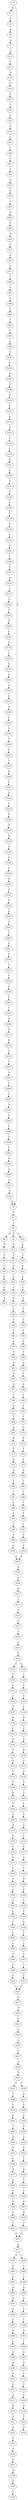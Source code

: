 strict digraph  {
	S0 -> S1 [ label = G ];
	S0 -> S2 [ label = G ];
	S1 -> S3 [ label = T ];
	S2 -> S4 [ label = G ];
	S3 -> S5 [ label = C ];
	S4 -> S6 [ label = T ];
	S5 -> S7 [ label = A ];
	S6 -> S8 [ label = A ];
	S6 -> S9 [ label = G ];
	S6 -> S10 [ label = C ];
	S7 -> S11 [ label = C ];
	S8 -> S12 [ label = G ];
	S9 -> S13 [ label = G ];
	S10 -> S14 [ label = G ];
	S11 -> S15 [ label = T ];
	S12 -> S16 [ label = T ];
	S13 -> S17 [ label = T ];
	S14 -> S18 [ label = T ];
	S15 -> S19 [ label = G ];
	S16 -> S20 [ label = G ];
	S17 -> S21 [ label = G ];
	S18 -> S22 [ label = G ];
	S19 -> S23 [ label = G ];
	S20 -> S24 [ label = C ];
	S21 -> S25 [ label = A ];
	S22 -> S26 [ label = T ];
	S23 -> S27 [ label = T ];
	S24 -> S28 [ label = C ];
	S25 -> S29 [ label = C ];
	S26 -> S30 [ label = C ];
	S27 -> S31 [ label = A ];
	S28 -> S32 [ label = A ];
	S29 -> S33 [ label = A ];
	S30 -> S34 [ label = A ];
	S31 -> S35 [ label = C ];
	S33 -> S36 [ label = C ];
	S34 -> S37 [ label = C ];
	S35 -> S38 [ label = C ];
	S36 -> S39 [ label = T ];
	S37 -> S40 [ label = T ];
	S38 -> S41 [ label = T ];
	S39 -> S42 [ label = C ];
	S40 -> S43 [ label = C ];
	S41 -> S44 [ label = C ];
	S42 -> S45 [ label = A ];
	S43 -> S46 [ label = G ];
	S44 -> S47 [ label = T ];
	S45 -> S48 [ label = T ];
	S46 -> S49 [ label = T ];
	S47 -> S50 [ label = T ];
	S48 -> S51 [ label = G ];
	S49 -> S52 [ label = G ];
	S50 -> S53 [ label = G ];
	S51 -> S54 [ label = T ];
	S52 -> S55 [ label = T ];
	S53 -> S56 [ label = G ];
	S54 -> S57 [ label = A ];
	S55 -> S58 [ label = A ];
	S56 -> S59 [ label = T ];
	S57 -> S60 [ label = T ];
	S58 -> S61 [ label = T ];
	S59 -> S62 [ label = G ];
	S60 -> S63 [ label = C ];
	S61 -> S64 [ label = T ];
	S62 -> S65 [ label = T ];
	S63 -> S66 [ label = T ];
	S64 -> S67 [ label = T ];
	S65 -> S68 [ label = A ];
	S66 -> S69 [ label = A ];
	S67 -> S70 [ label = G ];
	S68 -> S71 [ label = T ];
	S69 -> S72 [ label = G ];
	S70 -> S73 [ label = G ];
	S71 -> S74 [ label = A ];
	S72 -> S75 [ label = T ];
	S73 -> S76 [ label = T ];
	S74 -> S77 [ label = T ];
	S75 -> S78 [ label = G ];
	S76 -> S79 [ label = G ];
	S77 -> S80 [ label = T ];
	S78 -> S81 [ label = A ];
	S79 -> S82 [ label = G ];
	S80 -> S83 [ label = T ];
	S81 -> S84 [ label = T ];
	S82 -> S85 [ label = T ];
	S83 -> S86 [ label = A ];
	S84 -> S87 [ label = T ];
	S85 -> S88 [ label = C ];
	S86 -> S89 [ label = T ];
	S87 -> S90 [ label = C ];
	S88 -> S91 [ label = C ];
	S89 -> S92 [ label = T ];
	S90 -> S93 [ label = T ];
	S91 -> S94 [ label = T ];
	S92 -> S95 [ label = T ];
	S93 -> S96 [ label = T ];
	S94 -> S97 [ label = T ];
	S95 -> S98 [ label = C ];
	S96 -> S99 [ label = C ];
	S97 -> S100 [ label = C ];
	S98 -> S101 [ label = C ];
	S99 -> S102 [ label = T ];
	S100 -> S103 [ label = T ];
	S101 -> S104 [ label = T ];
	S102 -> S105 [ label = A ];
	S103 -> S105 [ label = A ];
	S104 -> S106 [ label = G ];
	S105 -> S107 [ label = A ];
	S106 -> S108 [ label = T ];
	S107 -> S109 [ label = G ];
	S108 -> S110 [ label = C ];
	S109 -> S111 [ label = G ];
	S110 -> S112 [ label = T ];
	S111 -> S113 [ label = T ];
	S112 -> S114 [ label = A ];
	S113 -> S115 [ label = T ];
	S114 -> S116 [ label = A ];
	S115 -> S117 [ label = T ];
	S116 -> S118 [ label = C ];
	S117 -> S119 [ label = C ];
	S118 -> S120 [ label = C ];
	S119 -> S121 [ label = T ];
	S120 -> S122 [ label = A ];
	S121 -> S123 [ label = C ];
	S122 -> S124 [ label = G ];
	S123 -> S125 [ label = C ];
	S123 -> S126 [ label = A ];
	S124 -> S127 [ label = T ];
	S125 -> S128 [ label = C ];
	S126 -> S129 [ label = C ];
	S127 -> S130 [ label = C ];
	S128 -> S131 [ label = C ];
	S129 -> S132 [ label = C ];
	S130 -> S133 [ label = C ];
	S131 -> S134 [ label = C ];
	S132 -> S135 [ label = C ];
	S133 -> S136 [ label = T ];
	S134 -> S137 [ label = T ];
	S135 -> S138 [ label = C ];
	S136 -> S139 [ label = T ];
	S137 -> S140 [ label = A ];
	S138 -> S141 [ label = G ];
	S139 -> S142 [ label = C ];
	S140 -> S143 [ label = C ];
	S141 -> S144 [ label = C ];
	S142 -> S145 [ label = A ];
	S143 -> S146 [ label = A ];
	S144 -> S147 [ label = A ];
	S145 -> S148 [ label = T ];
	S146 -> S149 [ label = G ];
	S147 -> S150 [ label = G ];
	S148 -> S151 [ label = C ];
	S149 -> S152 [ label = A ];
	S150 -> S153 [ label = G ];
	S151 -> S154 [ label = A ];
	S152 -> S155 [ label = T ];
	S153 -> S156 [ label = T ];
	S154 -> S157 [ label = T ];
	S155 -> S158 [ label = C ];
	S156 -> S159 [ label = C ];
	S157 -> S160 [ label = G ];
	S158 -> S161 [ label = G ];
	S159 -> S162 [ label = G ];
	S160 -> S163 [ label = T ];
	S161 -> S164 [ label = T ];
	S162 -> S165 [ label = C ];
	S163 -> S166 [ label = A ];
	S164 -> S167 [ label = G ];
	S165 -> S168 [ label = G ];
	S166 -> S169 [ label = C ];
	S167 -> S170 [ label = A ];
	S168 -> S171 [ label = A ];
	S169 -> S172 [ label = C ];
	S170 -> S173 [ label = C ];
	S171 -> S174 [ label = C ];
	S172 -> S175 [ label = C ];
	S173 -> S176 [ label = C ];
	S174 -> S177 [ label = C ];
	S175 -> S178 [ label = G ];
	S176 -> S179 [ label = A ];
	S177 -> S180 [ label = C ];
	S178 -> S181 [ label = C ];
	S179 -> S182 [ label = C ];
	S180 -> S183 [ label = C ];
	S181 -> S184 [ label = A ];
	S182 -> S185 [ label = G ];
	S183 -> S186 [ label = G ];
	S184 -> S187 [ label = C ];
	S185 -> S188 [ label = T ];
	S186 -> S189 [ label = T ];
	S187 -> S190 [ label = A ];
	S188 -> S191 [ label = A ];
	S189 -> S192 [ label = A ];
	S190 -> S193 [ label = C ];
	S191 -> S194 [ label = C ];
	S192 -> S195 [ label = C ];
	S193 -> S196 [ label = C ];
	S194 -> S197 [ label = T ];
	S195 -> S198 [ label = C ];
	S196 -> S199 [ label = T ];
	S197 -> S200 [ label = C ];
	S198 -> S201 [ label = C ];
	S199 -> S202 [ label = C ];
	S200 -> S203 [ label = C ];
	S201 -> S204 [ label = C ];
	S202 -> S205 [ label = C ];
	S203 -> S206 [ label = T ];
	S204 -> S207 [ label = T ];
	S205 -> S208 [ label = A ];
	S206 -> S209 [ label = T ];
	S207 -> S210 [ label = T ];
	S208 -> S211 [ label = C ];
	S209 -> S212 [ label = C ];
	S210 -> S213 [ label = C ];
	S211 -> S214 [ label = C ];
	S212 -> S215 [ label = C ];
	S213 -> S215 [ label = C ];
	S214 -> S216 [ label = G ];
	S215 -> S217 [ label = G ];
	S216 -> S218 [ label = T ];
	S217 -> S219 [ label = G ];
	S218 -> S220 [ label = T ];
	S219 -> S221 [ label = G ];
	S220 -> S222 [ label = A ];
	S221 -> S223 [ label = T ];
	S222 -> S224 [ label = A ];
	S223 -> S225 [ label = A ];
	S224 -> S226 [ label = G ];
	S225 -> S227 [ label = C ];
	S226 -> S228 [ label = T ];
	S227 -> S229 [ label = T ];
	S228 -> S230 [ label = G ];
	S229 -> S231 [ label = C ];
	S230 -> S232 [ label = G ];
	S231 -> S233 [ label = C ];
	S231 -> S234 [ label = T ];
	S232 -> S235 [ label = T ];
	S233 -> S236 [ label = T ];
	S234 -> S237 [ label = T ];
	S235 -> S238 [ label = A ];
	S236 -> S239 [ label = C ];
	S237 -> S240 [ label = A ];
	S238 -> S241 [ label = C ];
	S239 -> S242 [ label = C ];
	S240 -> S243 [ label = C ];
	S241 -> S244 [ label = T ];
	S242 -> S245 [ label = T ];
	S243 -> S246 [ label = T ];
	S244 -> S247 [ label = A ];
	S245 -> S248 [ label = T ];
	S246 -> S249 [ label = T ];
	S247 -> S250 [ label = G ];
	S248 -> S251 [ label = G ];
	S249 -> S252 [ label = A ];
	S250 -> S253 [ label = T ];
	S251 -> S254 [ label = C ];
	S252 -> S255 [ label = C ];
	S253 -> S256 [ label = G ];
	S254 -> S257 [ label = A ];
	S255 -> S258 [ label = G ];
	S256 -> S259 [ label = G ];
	S257 -> S260 [ label = A ];
	S258 -> S261 [ label = A ];
	S259 -> S262 [ label = T ];
	S260 -> S263 [ label = C ];
	S261 -> S264 [ label = C ];
	S262 -> S265 [ label = T ];
	S263 -> S266 [ label = A ];
	S264 -> S267 [ label = A ];
	S265 -> S268 [ label = G ];
	S266 -> S269 [ label = G ];
	S267 -> S270 [ label = G ];
	S268 -> S271 [ label = T ];
	S269 -> S272 [ label = T ];
	S270 -> S273 [ label = T ];
	S271 -> S274 [ label = C ];
	S272 -> S275 [ label = G ];
	S273 -> S275 [ label = G ];
	S274 -> S276 [ label = C ];
	S275 -> S277 [ label = C ];
	S276 -> S278 [ label = T ];
	S277 -> S279 [ label = A ];
	S277 -> S280 [ label = T ];
	S278 -> S281 [ label = A ];
	S279 -> S282 [ label = C ];
	S280 -> S283 [ label = C ];
	S281 -> S284 [ label = C ];
	S282 -> S285 [ label = C ];
	S283 -> S286 [ label = C ];
	S284 -> S287 [ label = T ];
	S285 -> S288 [ label = G ];
	S286 -> S289 [ label = G ];
	S287 -> S290 [ label = G ];
	S288 -> S291 [ label = A ];
	S289 -> S292 [ label = A ];
	S290 -> S293 [ label = A ];
	S291 -> S294 [ label = A ];
	S292 -> S295 [ label = C ];
	S293 -> S296 [ label = T ];
	S294 -> S297 [ label = C ];
	S295 -> S298 [ label = C ];
	S296 -> S299 [ label = C ];
	S297 -> S300 [ label = G ];
	S298 -> S301 [ label = G ];
	S299 -> S302 [ label = C ];
	S300 -> S303 [ label = C ];
	S301 -> S304 [ label = C ];
	S302 -> S305 [ label = A ];
	S303 -> S306 [ label = A ];
	S304 -> S307 [ label = A ];
	S305 -> S308 [ label = A ];
	S306 -> S309 [ label = A ];
	S307 -> S310 [ label = A ];
	S308 -> S311 [ label = G ];
	S309 -> S312 [ label = A ];
	S310 -> S313 [ label = C ];
	S311 -> S314 [ label = G ];
	S312 -> S315 [ label = C ];
	S313 -> S316 [ label = C ];
	S314 -> S2 [ label = G ];
	S315 -> S317 [ label = A ];
	S316 -> S318 [ label = T ];
	S317 -> S319 [ label = G ];
	S318 -> S320 [ label = G ];
	S319 -> S321 [ label = T ];
	S320 -> S322 [ label = T ];
	S321 -> S323 [ label = A ];
	S322 -> S324 [ label = A ];
	S323 -> S325 [ label = A ];
	S325 -> S326 [ label = A ];
	S326 -> S327 [ label = G ];
	S327 -> S328 [ label = A ];
	S328 -> S329 [ label = G ];
	S329 -> S330 [ label = G ];
}
